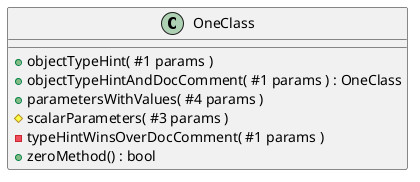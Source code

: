 @startuml
class OneClass {
    +objectTypeHint( #1 params )
    +objectTypeHintAndDocComment( #1 params ) : OneClass
    +parametersWithValues( #4 params )
    #scalarParameters( #3 params )
    -typeHintWinsOverDocComment( #1 params )
    +zeroMethod() : bool
}
@enduml
